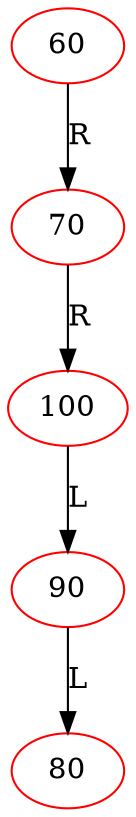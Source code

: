 digraph BiTreeDelete {
"60" -> {"70"} [label="R"]
"70" -> {"100"} [label="R"]
"100" -> {"90"} [label="L"]
"90" -> {"80"} [label="L"]
"60" [color=red]
"70" [color=red]
"100" [color=red]
"90" [color=red]
"80" [color=red]
}
